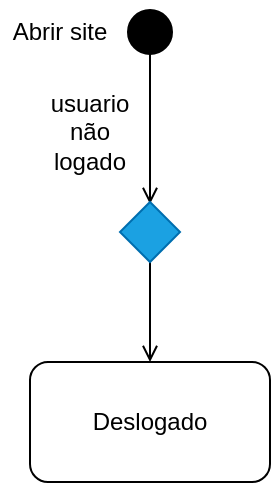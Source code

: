 <mxfile version="21.5.1" type="github">
  <diagram name="Página-1" id="DUX1Xd5yBtQg2dTPmayq">
    <mxGraphModel dx="954" dy="1779" grid="1" gridSize="10" guides="1" tooltips="1" connect="1" arrows="1" fold="1" page="1" pageScale="1" pageWidth="827" pageHeight="1169" math="0" shadow="0">
      <root>
        <mxCell id="0" />
        <mxCell id="1" parent="0" />
        <mxCell id="LoGEUrEtLnuaUVZpKFAA-4" style="edgeStyle=orthogonalEdgeStyle;rounded=0;orthogonalLoop=1;jettySize=auto;html=1;endArrow=open;endFill=0;" edge="1" parent="1">
          <mxGeometry relative="1" as="geometry">
            <mxPoint x="405" y="-330" as="sourcePoint" />
            <mxPoint x="405" y="-249" as="targetPoint" />
          </mxGeometry>
        </mxCell>
        <mxCell id="LoGEUrEtLnuaUVZpKFAA-1" value="" style="ellipse;html=1;shape=startState;fillColor=#000000;strokeColor=#000000;gradientColor=none;" vertex="1" parent="1">
          <mxGeometry x="390" y="-350" width="30" height="30" as="geometry" />
        </mxCell>
        <mxCell id="LoGEUrEtLnuaUVZpKFAA-2" value="Abrir site" style="text;html=1;strokeColor=none;fillColor=none;align=center;verticalAlign=middle;whiteSpace=wrap;rounded=0;" vertex="1" parent="1">
          <mxGeometry x="330" y="-350" width="60" height="30" as="geometry" />
        </mxCell>
        <mxCell id="LoGEUrEtLnuaUVZpKFAA-3" value="Deslogado" style="rounded=1;whiteSpace=wrap;html=1;" vertex="1" parent="1">
          <mxGeometry x="345" y="-170" width="120" height="60" as="geometry" />
        </mxCell>
        <mxCell id="LoGEUrEtLnuaUVZpKFAA-5" value="usuario não logado" style="text;html=1;strokeColor=none;fillColor=none;align=center;verticalAlign=middle;whiteSpace=wrap;rounded=0;" vertex="1" parent="1">
          <mxGeometry x="345" y="-300" width="60" height="30" as="geometry" />
        </mxCell>
        <mxCell id="LoGEUrEtLnuaUVZpKFAA-7" style="edgeStyle=orthogonalEdgeStyle;rounded=0;orthogonalLoop=1;jettySize=auto;html=1;exitX=0.5;exitY=1;exitDx=0;exitDy=0;entryX=0.5;entryY=0;entryDx=0;entryDy=0;endArrow=open;endFill=0;" edge="1" parent="1" source="LoGEUrEtLnuaUVZpKFAA-6" target="LoGEUrEtLnuaUVZpKFAA-3">
          <mxGeometry relative="1" as="geometry" />
        </mxCell>
        <mxCell id="LoGEUrEtLnuaUVZpKFAA-6" value="" style="rhombus;whiteSpace=wrap;html=1;fillColor=#1ba1e2;strokeColor=#006EAF;fontColor=#ffffff;" vertex="1" parent="1">
          <mxGeometry x="390" y="-250" width="30" height="30" as="geometry" />
        </mxCell>
      </root>
    </mxGraphModel>
  </diagram>
</mxfile>
